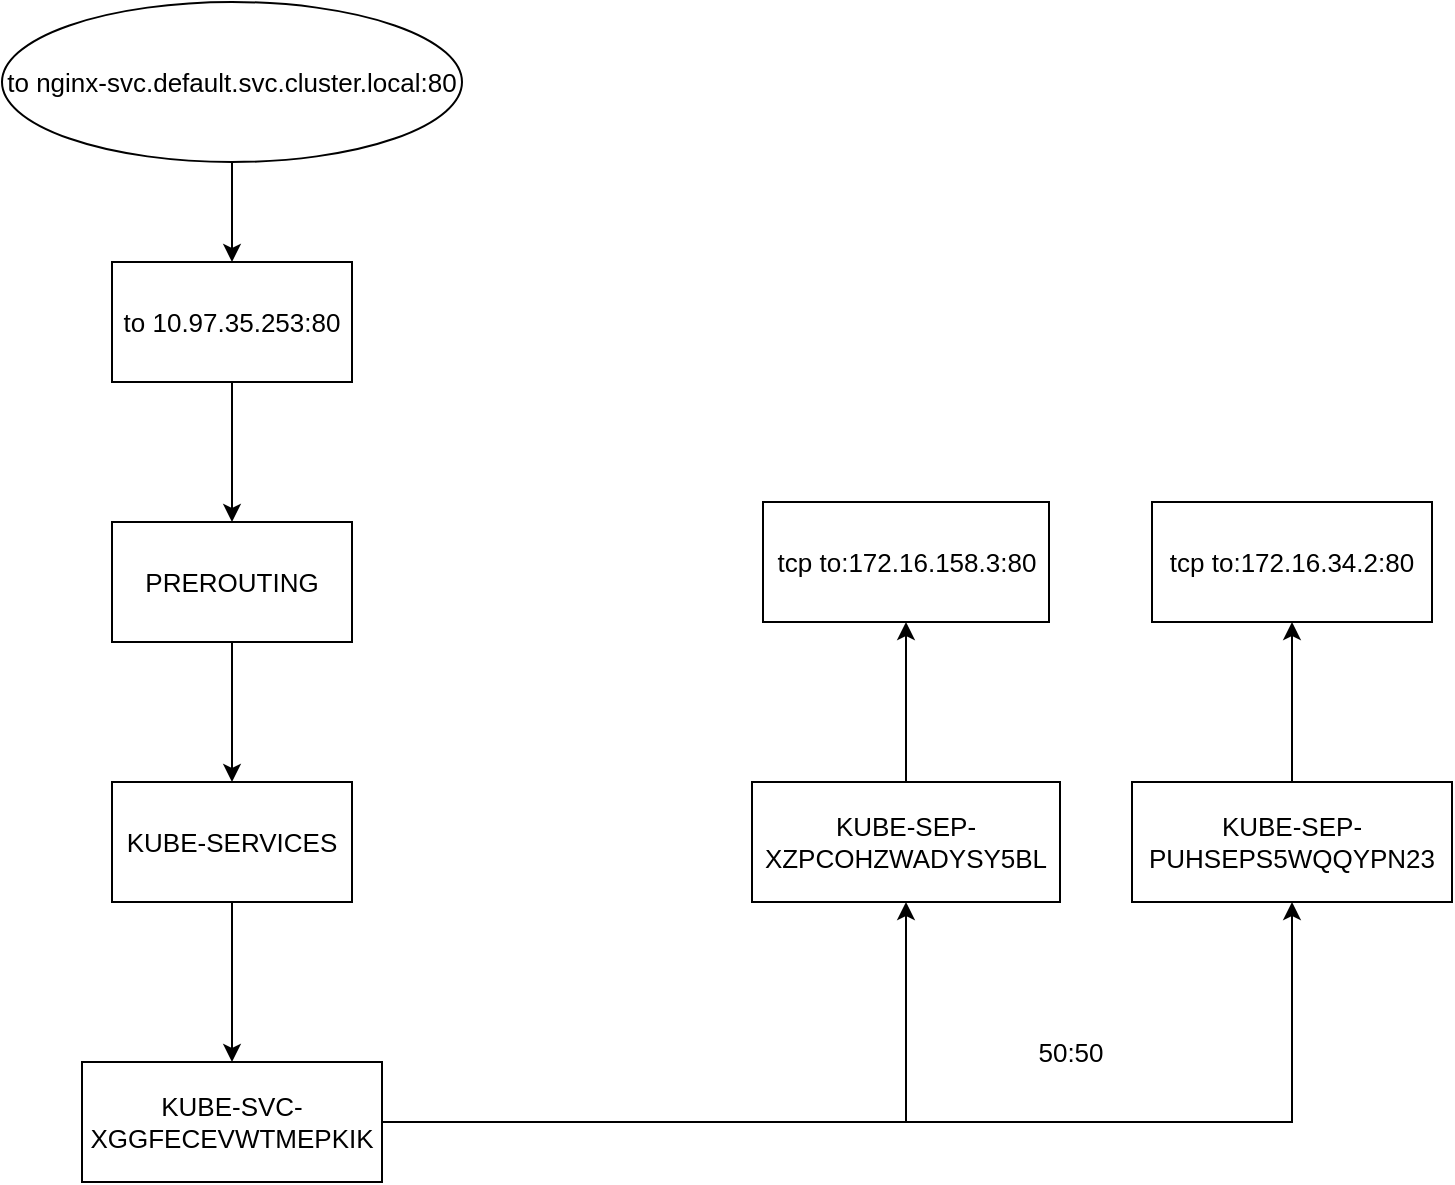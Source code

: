 <mxfile version="21.7.1" type="github">
  <diagram name="페이지-1" id="eBKIrVUgwWBjARxB0PLj">
    <mxGraphModel dx="2074" dy="1125" grid="1" gridSize="10" guides="1" tooltips="1" connect="1" arrows="1" fold="1" page="1" pageScale="1" pageWidth="827" pageHeight="1169" math="0" shadow="0">
      <root>
        <mxCell id="0" />
        <mxCell id="1" parent="0" />
        <mxCell id="I_fE1LOulWkmLJpFuiXo-3" value="" style="edgeStyle=orthogonalEdgeStyle;rounded=0;orthogonalLoop=1;jettySize=auto;html=1;fontSize=13;" edge="1" parent="1" source="I_fE1LOulWkmLJpFuiXo-1" target="I_fE1LOulWkmLJpFuiXo-2">
          <mxGeometry relative="1" as="geometry" />
        </mxCell>
        <mxCell id="I_fE1LOulWkmLJpFuiXo-1" value="PREROUTING" style="rounded=0;whiteSpace=wrap;html=1;fontSize=13;" vertex="1" parent="1">
          <mxGeometry x="106" y="370" width="120" height="60" as="geometry" />
        </mxCell>
        <mxCell id="I_fE1LOulWkmLJpFuiXo-10" value="" style="edgeStyle=orthogonalEdgeStyle;rounded=0;orthogonalLoop=1;jettySize=auto;html=1;fontSize=13;" edge="1" parent="1" source="I_fE1LOulWkmLJpFuiXo-2" target="I_fE1LOulWkmLJpFuiXo-9">
          <mxGeometry relative="1" as="geometry" />
        </mxCell>
        <mxCell id="I_fE1LOulWkmLJpFuiXo-2" value="KUBE-SERVICES" style="whiteSpace=wrap;html=1;rounded=0;fontSize=13;" vertex="1" parent="1">
          <mxGeometry x="106" y="500" width="120" height="60" as="geometry" />
        </mxCell>
        <mxCell id="I_fE1LOulWkmLJpFuiXo-7" value="" style="edgeStyle=orthogonalEdgeStyle;rounded=0;orthogonalLoop=1;jettySize=auto;html=1;fontSize=13;" edge="1" parent="1" source="I_fE1LOulWkmLJpFuiXo-4" target="I_fE1LOulWkmLJpFuiXo-6">
          <mxGeometry relative="1" as="geometry" />
        </mxCell>
        <mxCell id="I_fE1LOulWkmLJpFuiXo-4" value="to nginx-svc.default.svc.cluster.local:80" style="ellipse;whiteSpace=wrap;html=1;fontSize=13;" vertex="1" parent="1">
          <mxGeometry x="51" y="110" width="230" height="80" as="geometry" />
        </mxCell>
        <mxCell id="I_fE1LOulWkmLJpFuiXo-8" style="edgeStyle=orthogonalEdgeStyle;rounded=0;orthogonalLoop=1;jettySize=auto;html=1;entryX=0.5;entryY=0;entryDx=0;entryDy=0;fontSize=13;" edge="1" parent="1" source="I_fE1LOulWkmLJpFuiXo-6" target="I_fE1LOulWkmLJpFuiXo-1">
          <mxGeometry relative="1" as="geometry" />
        </mxCell>
        <mxCell id="I_fE1LOulWkmLJpFuiXo-6" value="to 10.97.35.253:80" style="whiteSpace=wrap;html=1;fontSize=13;" vertex="1" parent="1">
          <mxGeometry x="106" y="240" width="120" height="60" as="geometry" />
        </mxCell>
        <mxCell id="I_fE1LOulWkmLJpFuiXo-12" value="" style="edgeStyle=orthogonalEdgeStyle;rounded=0;orthogonalLoop=1;jettySize=auto;html=1;fontSize=13;" edge="1" parent="1" source="I_fE1LOulWkmLJpFuiXo-9" target="I_fE1LOulWkmLJpFuiXo-11">
          <mxGeometry relative="1" as="geometry" />
        </mxCell>
        <mxCell id="I_fE1LOulWkmLJpFuiXo-14" value="" style="edgeStyle=orthogonalEdgeStyle;rounded=0;orthogonalLoop=1;jettySize=auto;html=1;fontSize=13;" edge="1" parent="1" source="I_fE1LOulWkmLJpFuiXo-9" target="I_fE1LOulWkmLJpFuiXo-13">
          <mxGeometry relative="1" as="geometry" />
        </mxCell>
        <mxCell id="I_fE1LOulWkmLJpFuiXo-9" value="KUBE-SVC-XGGFECEVWTMEPKIK" style="whiteSpace=wrap;html=1;rounded=0;fontSize=13;" vertex="1" parent="1">
          <mxGeometry x="91" y="640" width="150" height="60" as="geometry" />
        </mxCell>
        <mxCell id="I_fE1LOulWkmLJpFuiXo-19" value="" style="edgeStyle=orthogonalEdgeStyle;rounded=0;orthogonalLoop=1;jettySize=auto;html=1;fontSize=13;" edge="1" parent="1" source="I_fE1LOulWkmLJpFuiXo-11" target="I_fE1LOulWkmLJpFuiXo-18">
          <mxGeometry relative="1" as="geometry" />
        </mxCell>
        <mxCell id="I_fE1LOulWkmLJpFuiXo-11" value="KUBE-SEP-XZPCOHZWADYSY5BL" style="whiteSpace=wrap;html=1;rounded=0;fontSize=13;" vertex="1" parent="1">
          <mxGeometry x="426" y="500" width="154" height="60" as="geometry" />
        </mxCell>
        <mxCell id="I_fE1LOulWkmLJpFuiXo-17" value="" style="edgeStyle=orthogonalEdgeStyle;rounded=0;orthogonalLoop=1;jettySize=auto;html=1;fontSize=13;" edge="1" parent="1" source="I_fE1LOulWkmLJpFuiXo-13" target="I_fE1LOulWkmLJpFuiXo-16">
          <mxGeometry relative="1" as="geometry" />
        </mxCell>
        <mxCell id="I_fE1LOulWkmLJpFuiXo-13" value="KUBE-SEP-PUHSEPS5WQQYPN23" style="whiteSpace=wrap;html=1;rounded=0;fontSize=13;" vertex="1" parent="1">
          <mxGeometry x="616" y="500" width="160" height="60" as="geometry" />
        </mxCell>
        <mxCell id="I_fE1LOulWkmLJpFuiXo-15" value="50:50" style="text;html=1;align=center;verticalAlign=middle;resizable=0;points=[];autosize=1;strokeColor=none;fillColor=none;fontSize=13;" vertex="1" parent="1">
          <mxGeometry x="555" y="620" width="60" height="30" as="geometry" />
        </mxCell>
        <mxCell id="I_fE1LOulWkmLJpFuiXo-16" value="tcp to:172.16.34.2:80" style="whiteSpace=wrap;html=1;rounded=0;fontSize=13;" vertex="1" parent="1">
          <mxGeometry x="626" y="360" width="140" height="60" as="geometry" />
        </mxCell>
        <mxCell id="I_fE1LOulWkmLJpFuiXo-18" value="tcp to:172.16.158.3:80" style="whiteSpace=wrap;html=1;rounded=0;fontSize=13;" vertex="1" parent="1">
          <mxGeometry x="431.5" y="360" width="143" height="60" as="geometry" />
        </mxCell>
      </root>
    </mxGraphModel>
  </diagram>
</mxfile>
